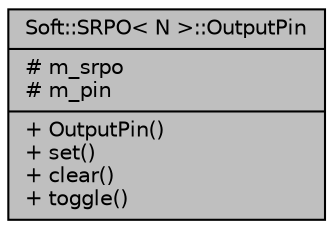 digraph "Soft::SRPO&lt; N &gt;::OutputPin"
{
  edge [fontname="Helvetica",fontsize="10",labelfontname="Helvetica",labelfontsize="10"];
  node [fontname="Helvetica",fontsize="10",shape=record];
  Node1 [label="{Soft::SRPO\< N \>::OutputPin\n|# m_srpo\l# m_pin\l|+ OutputPin()\l+ set()\l+ clear()\l+ toggle()\l}",height=0.2,width=0.4,color="black", fillcolor="grey75", style="filled", fontcolor="black"];
}
